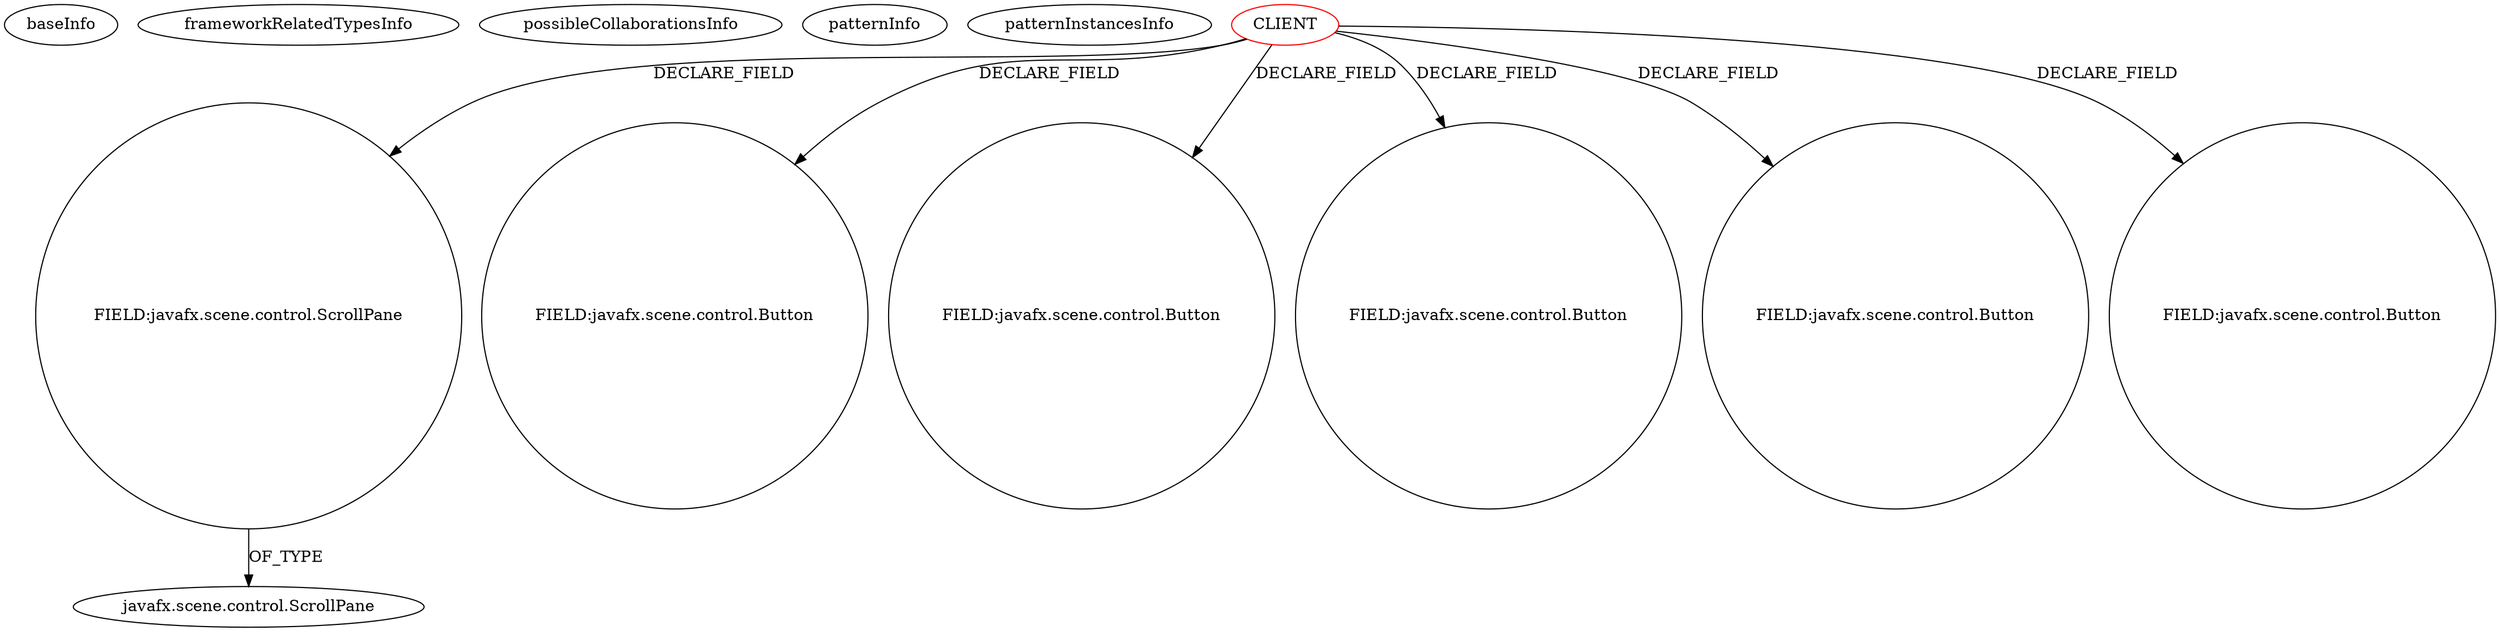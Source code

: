 digraph {
baseInfo[graphId=2238,category="pattern",isAnonymous=false,possibleRelation=false]
frameworkRelatedTypesInfo[]
possibleCollaborationsInfo[]
patternInfo[frequency=2.0,patternRootClient=0]
patternInstancesInfo[0="dony1990-ProsDesktop~/dony1990-ProsDesktop/ProsDesktop-master/src/nicon/NiconDesktop/guifx/NiconImage/NiconImageFXMLController.java~NiconImageFXMLController~2548",1="RomeoGolf-BC~/RomeoGolf-BC/BC-master/src/romeogolf/bc/MainController.java~MainController~1142"]
16[label="FIELD:javafx.scene.control.ScrollPane",vertexType="FIELD_DECLARATION",isFrameworkType=false,shape=circle]
17[label="javafx.scene.control.ScrollPane",vertexType="FRAMEWORK_CLASS_TYPE",isFrameworkType=false]
0[label="CLIENT",vertexType="ROOT_CLIENT_CLASS_DECLARATION",isFrameworkType=false,color=red]
26[label="FIELD:javafx.scene.control.Button",vertexType="FIELD_DECLARATION",isFrameworkType=false,shape=circle]
24[label="FIELD:javafx.scene.control.Button",vertexType="FIELD_DECLARATION",isFrameworkType=false,shape=circle]
12[label="FIELD:javafx.scene.control.Button",vertexType="FIELD_DECLARATION",isFrameworkType=false,shape=circle]
14[label="FIELD:javafx.scene.control.Button",vertexType="FIELD_DECLARATION",isFrameworkType=false,shape=circle]
4[label="FIELD:javafx.scene.control.Button",vertexType="FIELD_DECLARATION",isFrameworkType=false,shape=circle]
0->26[label="DECLARE_FIELD"]
0->16[label="DECLARE_FIELD"]
0->14[label="DECLARE_FIELD"]
0->24[label="DECLARE_FIELD"]
16->17[label="OF_TYPE"]
0->4[label="DECLARE_FIELD"]
0->12[label="DECLARE_FIELD"]
}
